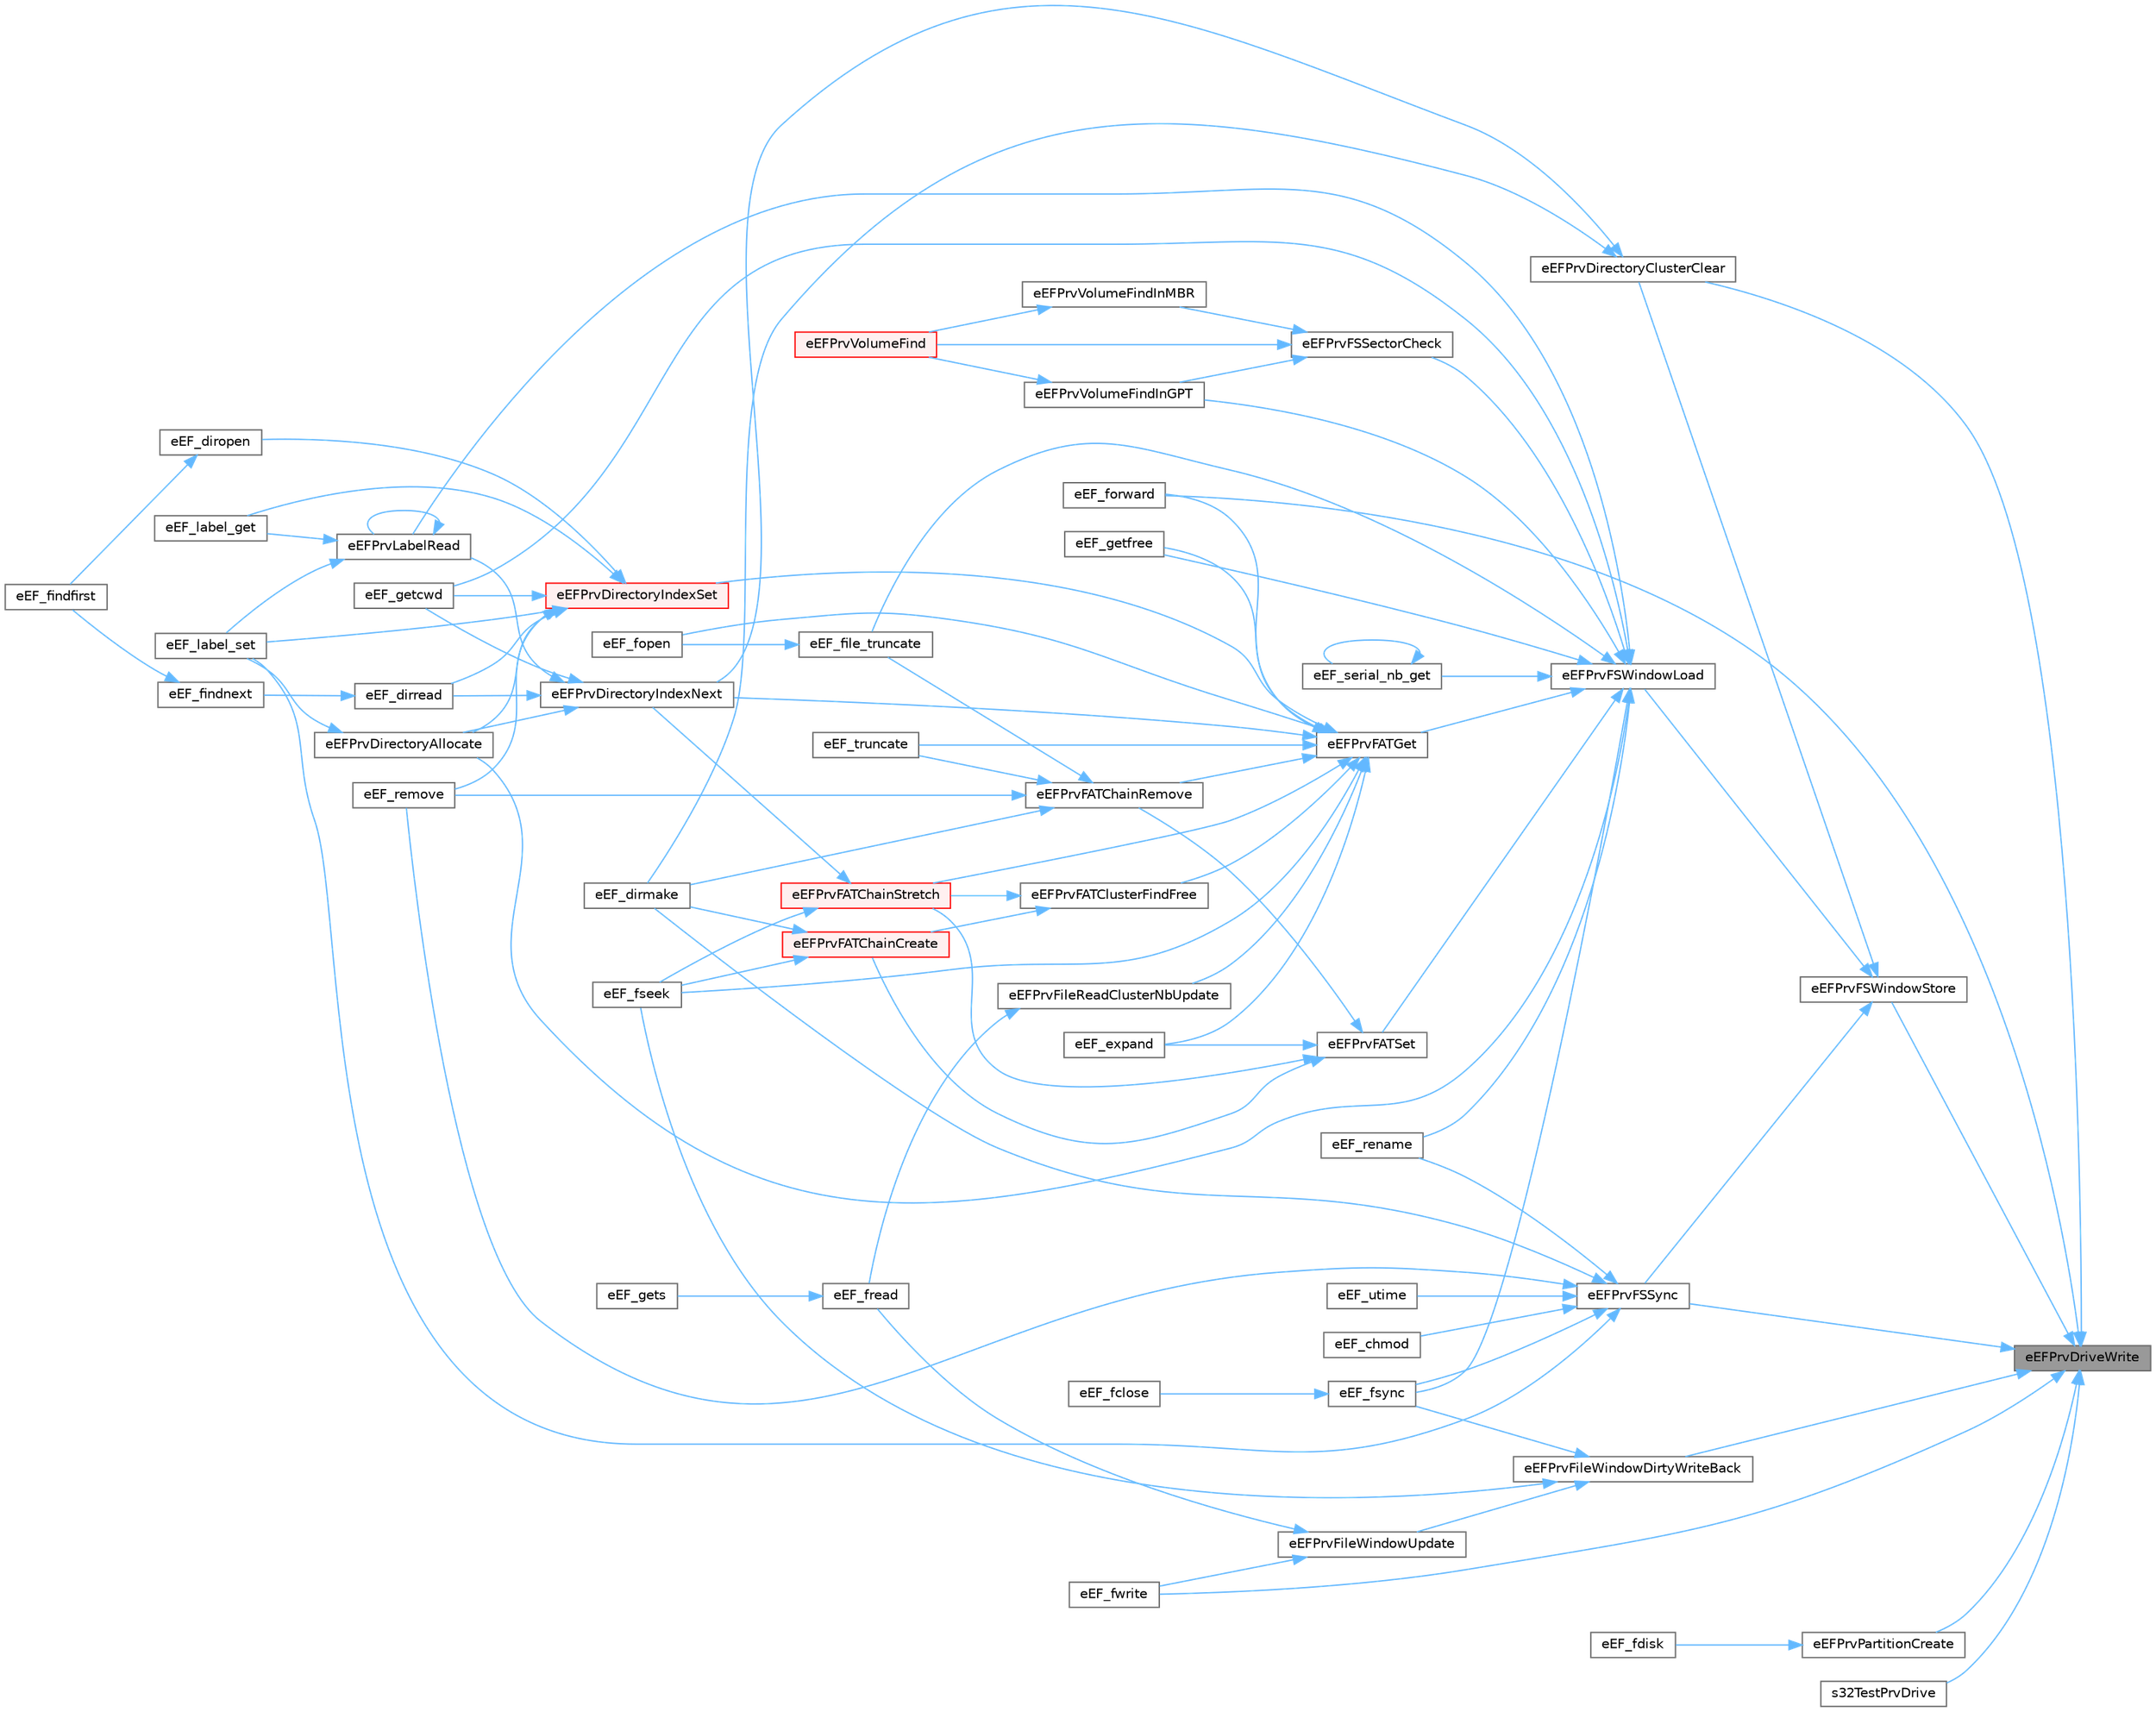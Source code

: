 digraph "eEFPrvDriveWrite"
{
 // LATEX_PDF_SIZE
  bgcolor="transparent";
  edge [fontname=Helvetica,fontsize=10,labelfontname=Helvetica,labelfontsize=10];
  node [fontname=Helvetica,fontsize=10,shape=box,height=0.2,width=0.4];
  rankdir="RL";
  Node1 [id="Node000001",label="eEFPrvDriveWrite",height=0.2,width=0.4,color="gray40", fillcolor="grey60", style="filled", fontcolor="black",tooltip="Write Sector(s)"];
  Node1 -> Node2 [id="edge1_Node000001_Node000002",dir="back",color="steelblue1",style="solid",tooltip=" "];
  Node2 [id="Node000002",label="eEF_forward",height=0.2,width=0.4,color="grey40", fillcolor="white", style="filled",URL="$ef__forward_8c.html#ab67100687bd53a7199a48f18f5981ba2",tooltip="Forward Data to the Stream Directly."];
  Node1 -> Node3 [id="edge2_Node000001_Node000003",dir="back",color="steelblue1",style="solid",tooltip=" "];
  Node3 [id="Node000003",label="eEF_fwrite",height=0.2,width=0.4,color="grey40", fillcolor="white", style="filled",URL="$ef__fwrite_8c.html#a9bd009ef86041462b3895ae727973726",tooltip="Write File."];
  Node1 -> Node4 [id="edge3_Node000001_Node000004",dir="back",color="steelblue1",style="solid",tooltip=" "];
  Node4 [id="Node000004",label="eEFPrvDirectoryClusterClear",height=0.2,width=0.4,color="grey40", fillcolor="white", style="filled",URL="$ef__prv__directory_8c.html#a16026b77ec45bb5fd089d3a49b1fa171",tooltip="Directory handling - Fill a cluster with zeros."];
  Node4 -> Node5 [id="edge4_Node000004_Node000005",dir="back",color="steelblue1",style="solid",tooltip=" "];
  Node5 [id="Node000005",label="eEF_dirmake",height=0.2,width=0.4,color="grey40", fillcolor="white", style="filled",URL="$ef__dirmake_8c.html#ab556a94bd3323965dc0e82a59694e42c",tooltip="Create a Directory."];
  Node4 -> Node6 [id="edge5_Node000004_Node000006",dir="back",color="steelblue1",style="solid",tooltip=" "];
  Node6 [id="Node000006",label="eEFPrvDirectoryIndexNext",height=0.2,width=0.4,color="grey40", fillcolor="white", style="filled",URL="$ef__prv__directory_8c.html#a32f4e5eef49957f55f23d309b7756ad2",tooltip="Directory handling - Move directory table index next, Do not stretch table."];
  Node6 -> Node7 [id="edge6_Node000006_Node000007",dir="back",color="steelblue1",style="solid",tooltip=" "];
  Node7 [id="Node000007",label="eEF_dirread",height=0.2,width=0.4,color="grey40", fillcolor="white", style="filled",URL="$ef__dirread_8c.html#a6ab1e7b87596e40f8e28053c7e3547b4",tooltip="Read Directory Entries in Sequence."];
  Node7 -> Node8 [id="edge7_Node000007_Node000008",dir="back",color="steelblue1",style="solid",tooltip=" "];
  Node8 [id="Node000008",label="eEF_findnext",height=0.2,width=0.4,color="grey40", fillcolor="white", style="filled",URL="$ef__findnext_8c.html#a41d1f19cc47216c90cf54581e6cddbf8",tooltip="Find Next File."];
  Node8 -> Node9 [id="edge8_Node000008_Node000009",dir="back",color="steelblue1",style="solid",tooltip=" "];
  Node9 [id="Node000009",label="eEF_findfirst",height=0.2,width=0.4,color="grey40", fillcolor="white", style="filled",URL="$ef__findfirst_8c.html#a7aceb1307887217f205b94f9c00872ed",tooltip="Find First File."];
  Node6 -> Node10 [id="edge9_Node000006_Node000010",dir="back",color="steelblue1",style="solid",tooltip=" "];
  Node10 [id="Node000010",label="eEF_getcwd",height=0.2,width=0.4,color="grey40", fillcolor="white", style="filled",URL="$ef__getcwd_8c.html#a5100b2195b9a2c2000eb149671b40d4b",tooltip="Change Current Directory or Current Drive, Get Current Directory."];
  Node6 -> Node11 [id="edge10_Node000006_Node000011",dir="back",color="steelblue1",style="solid",tooltip=" "];
  Node11 [id="Node000011",label="eEFPrvDirectoryAllocate",height=0.2,width=0.4,color="grey40", fillcolor="white", style="filled",URL="$ef__prv__directory_8c.html#af3501080ebaaf80e0c31475115714586",tooltip="Directory handling - Reserve a block of directory entries."];
  Node11 -> Node12 [id="edge11_Node000011_Node000012",dir="back",color="steelblue1",style="solid",tooltip=" "];
  Node12 [id="Node000012",label="eEF_label_set",height=0.2,width=0.4,color="grey40", fillcolor="white", style="filled",URL="$ef__label__set_8c.html#a856cac9d6edece47116c434a8ddbca24",tooltip="Set Volume Label."];
  Node6 -> Node13 [id="edge12_Node000006_Node000013",dir="back",color="steelblue1",style="solid",tooltip=" "];
  Node13 [id="Node000013",label="eEFPrvLabelRead",height=0.2,width=0.4,color="grey40", fillcolor="white", style="filled",URL="$ef__prv__dir__label_8c.html#a4354517543410445d4ac62f4492cef98",tooltip="Read an object from the directory."];
  Node13 -> Node14 [id="edge13_Node000013_Node000014",dir="back",color="steelblue1",style="solid",tooltip=" "];
  Node14 [id="Node000014",label="eEF_label_get",height=0.2,width=0.4,color="grey40", fillcolor="white", style="filled",URL="$ef__label__get_8c.html#aa7aec85efde79b200254b90d0cbb5eba",tooltip="Get Volume Label."];
  Node13 -> Node12 [id="edge14_Node000013_Node000012",dir="back",color="steelblue1",style="solid",tooltip=" "];
  Node13 -> Node13 [id="edge15_Node000013_Node000013",dir="back",color="steelblue1",style="solid",tooltip=" "];
  Node1 -> Node15 [id="edge16_Node000001_Node000015",dir="back",color="steelblue1",style="solid",tooltip=" "];
  Node15 [id="Node000015",label="eEFPrvFileWindowDirtyWriteBack",height=0.2,width=0.4,color="grey40", fillcolor="white", style="filled",URL="$ef__prv__file__window_8c.html#a8d80031c823719a1e9e5008a7554a6b8",tooltip="Write back sector in window if dirty and clear flag."];
  Node15 -> Node16 [id="edge17_Node000015_Node000016",dir="back",color="steelblue1",style="solid",tooltip=" "];
  Node16 [id="Node000016",label="eEF_fseek",height=0.2,width=0.4,color="grey40", fillcolor="white", style="filled",URL="$ef__fseek__old_8c.html#a5e7928437d0ea2008e3eaf7a1272baf7",tooltip="Seek File Read/Write Pointer."];
  Node15 -> Node17 [id="edge18_Node000015_Node000017",dir="back",color="steelblue1",style="solid",tooltip=" "];
  Node17 [id="Node000017",label="eEF_fsync",height=0.2,width=0.4,color="grey40", fillcolor="white", style="filled",URL="$ef__fsync_8c.html#a72825fa44cbef57de4ec1f0602071030",tooltip="Synchronize the File."];
  Node17 -> Node18 [id="edge19_Node000017_Node000018",dir="back",color="steelblue1",style="solid",tooltip=" "];
  Node18 [id="Node000018",label="eEF_fclose",height=0.2,width=0.4,color="grey40", fillcolor="white", style="filled",URL="$ef__fclose_8c.html#ab6cfd737473e964d6811f409e01e6d74",tooltip="Close File."];
  Node15 -> Node19 [id="edge20_Node000015_Node000019",dir="back",color="steelblue1",style="solid",tooltip=" "];
  Node19 [id="Node000019",label="eEFPrvFileWindowUpdate",height=0.2,width=0.4,color="grey40", fillcolor="white", style="filled",URL="$ef__prv__file__window_8c.html#a24cd63a5b251b149246999df2d31bfeb",tooltip="Update file window with new sector."];
  Node19 -> Node20 [id="edge21_Node000019_Node000020",dir="back",color="steelblue1",style="solid",tooltip=" "];
  Node20 [id="Node000020",label="eEF_fread",height=0.2,width=0.4,color="grey40", fillcolor="white", style="filled",URL="$ef__fread_8c.html#a8b4e1799fe5320dcea6e82b074538024",tooltip="Read File."];
  Node20 -> Node21 [id="edge22_Node000020_Node000021",dir="back",color="steelblue1",style="solid",tooltip=" "];
  Node21 [id="Node000021",label="eEF_gets",height=0.2,width=0.4,color="grey40", fillcolor="white", style="filled",URL="$ef__strfunc_8c.html#abdd72cc9fffc21c09831f99726954e48",tooltip="Get a String from the File."];
  Node19 -> Node3 [id="edge23_Node000019_Node000003",dir="back",color="steelblue1",style="solid",tooltip=" "];
  Node1 -> Node22 [id="edge24_Node000001_Node000022",dir="back",color="steelblue1",style="solid",tooltip=" "];
  Node22 [id="Node000022",label="eEFPrvFSSync",height=0.2,width=0.4,color="grey40", fillcolor="white", style="filled",URL="$ef__prv__fs__window_8c.html#aa67c0b5a570ce915557e580e6c0ee3c8",tooltip="Synchronize filesystem and data on the storage."];
  Node22 -> Node23 [id="edge25_Node000022_Node000023",dir="back",color="steelblue1",style="solid",tooltip=" "];
  Node23 [id="Node000023",label="eEF_chmod",height=0.2,width=0.4,color="grey40", fillcolor="white", style="filled",URL="$ef__chmod_8c.html#a0f6f5314abe7d6e8b291c719898c80dc",tooltip="Change Attribute."];
  Node22 -> Node5 [id="edge26_Node000022_Node000005",dir="back",color="steelblue1",style="solid",tooltip=" "];
  Node22 -> Node17 [id="edge27_Node000022_Node000017",dir="back",color="steelblue1",style="solid",tooltip=" "];
  Node22 -> Node12 [id="edge28_Node000022_Node000012",dir="back",color="steelblue1",style="solid",tooltip=" "];
  Node22 -> Node24 [id="edge29_Node000022_Node000024",dir="back",color="steelblue1",style="solid",tooltip=" "];
  Node24 [id="Node000024",label="eEF_remove",height=0.2,width=0.4,color="grey40", fillcolor="white", style="filled",URL="$ef__remove_8c.html#ab39525454269d54fb689e44083eaead4",tooltip="Delete a File/Directory."];
  Node22 -> Node25 [id="edge30_Node000022_Node000025",dir="back",color="steelblue1",style="solid",tooltip=" "];
  Node25 [id="Node000025",label="eEF_rename",height=0.2,width=0.4,color="grey40", fillcolor="white", style="filled",URL="$ef__rename_8c.html#a0ee722cb0b7b38191ee8cd6be1c153f1",tooltip="Rename a File/Directory."];
  Node22 -> Node26 [id="edge31_Node000022_Node000026",dir="back",color="steelblue1",style="solid",tooltip=" "];
  Node26 [id="Node000026",label="eEF_utime",height=0.2,width=0.4,color="grey40", fillcolor="white", style="filled",URL="$ef__utime_8c.html#a0fc69a2bbb3ec1844e16afd82f274fb7",tooltip="Change Timestamp."];
  Node1 -> Node27 [id="edge32_Node000001_Node000027",dir="back",color="steelblue1",style="solid",tooltip=" "];
  Node27 [id="Node000027",label="eEFPrvFSWindowStore",height=0.2,width=0.4,color="grey40", fillcolor="white", style="filled",URL="$ef__prv__fs__window_8c.html#a791d630d91cc407405d6af1b502ed060",tooltip="Store disk access window in the filesystem object."];
  Node27 -> Node4 [id="edge33_Node000027_Node000004",dir="back",color="steelblue1",style="solid",tooltip=" "];
  Node27 -> Node22 [id="edge34_Node000027_Node000022",dir="back",color="steelblue1",style="solid",tooltip=" "];
  Node27 -> Node28 [id="edge35_Node000027_Node000028",dir="back",color="steelblue1",style="solid",tooltip=" "];
  Node28 [id="Node000028",label="eEFPrvFSWindowLoad",height=0.2,width=0.4,color="grey40", fillcolor="white", style="filled",URL="$ef__prv__fs__window_8c.html#aaa333640bae9bd8d1343ce84759d2057",tooltip="Load disk access window in the filesystem object."];
  Node28 -> Node29 [id="edge36_Node000028_Node000029",dir="back",color="steelblue1",style="solid",tooltip=" "];
  Node29 [id="Node000029",label="eEF_file_truncate",height=0.2,width=0.4,color="grey40", fillcolor="white", style="filled",URL="$ef__fopen_8c.html#aa6772ebd16f9aab98600d1b8d8a3f2bc",tooltip="Truncate a File on opening."];
  Node29 -> Node30 [id="edge37_Node000029_Node000030",dir="back",color="steelblue1",style="solid",tooltip=" "];
  Node30 [id="Node000030",label="eEF_fopen",height=0.2,width=0.4,color="grey40", fillcolor="white", style="filled",URL="$ef__fopen_8c.html#a3638933cd54650925407d85074bf176c",tooltip="Open or Create a File."];
  Node28 -> Node17 [id="edge38_Node000028_Node000017",dir="back",color="steelblue1",style="solid",tooltip=" "];
  Node28 -> Node10 [id="edge39_Node000028_Node000010",dir="back",color="steelblue1",style="solid",tooltip=" "];
  Node28 -> Node31 [id="edge40_Node000028_Node000031",dir="back",color="steelblue1",style="solid",tooltip=" "];
  Node31 [id="Node000031",label="eEF_getfree",height=0.2,width=0.4,color="grey40", fillcolor="white", style="filled",URL="$ef__getfree_8c.html#ada9b7520c9ed07175c06b3ab184b3483",tooltip="Get Number of Free Clusters."];
  Node28 -> Node25 [id="edge41_Node000028_Node000025",dir="back",color="steelblue1",style="solid",tooltip=" "];
  Node28 -> Node32 [id="edge42_Node000028_Node000032",dir="back",color="steelblue1",style="solid",tooltip=" "];
  Node32 [id="Node000032",label="eEF_serial_nb_get",height=0.2,width=0.4,color="grey40", fillcolor="white", style="filled",URL="$ef__serial__nb__get_8c.html#a2754291682f0fd985d6b848d48f73aa1",tooltip="Get Volume Serial Number."];
  Node32 -> Node32 [id="edge43_Node000032_Node000032",dir="back",color="steelblue1",style="solid",tooltip=" "];
  Node28 -> Node11 [id="edge44_Node000028_Node000011",dir="back",color="steelblue1",style="solid",tooltip=" "];
  Node28 -> Node33 [id="edge45_Node000028_Node000033",dir="back",color="steelblue1",style="solid",tooltip=" "];
  Node33 [id="Node000033",label="eEFPrvFATGet",height=0.2,width=0.4,color="grey40", fillcolor="white", style="filled",URL="$ef__prv__fat_8c.html#ab88c9ac6da074aa35e722f918ae73595",tooltip="FAT access - Get value of a FAT entry."];
  Node33 -> Node34 [id="edge46_Node000033_Node000034",dir="back",color="steelblue1",style="solid",tooltip=" "];
  Node34 [id="Node000034",label="eEF_expand",height=0.2,width=0.4,color="grey40", fillcolor="white", style="filled",URL="$ef__expand_8c.html#ace56e53692d5d217767ec04391641b0e",tooltip="Allocate a Contiguous Blocks to the File."];
  Node33 -> Node30 [id="edge47_Node000033_Node000030",dir="back",color="steelblue1",style="solid",tooltip=" "];
  Node33 -> Node2 [id="edge48_Node000033_Node000002",dir="back",color="steelblue1",style="solid",tooltip=" "];
  Node33 -> Node16 [id="edge49_Node000033_Node000016",dir="back",color="steelblue1",style="solid",tooltip=" "];
  Node33 -> Node31 [id="edge50_Node000033_Node000031",dir="back",color="steelblue1",style="solid",tooltip=" "];
  Node33 -> Node35 [id="edge51_Node000033_Node000035",dir="back",color="steelblue1",style="solid",tooltip=" "];
  Node35 [id="Node000035",label="eEF_truncate",height=0.2,width=0.4,color="grey40", fillcolor="white", style="filled",URL="$ef__truncate_8c.html#a1e9e87b247f2c33a2efd9671d904bb54",tooltip="Truncate File."];
  Node33 -> Node6 [id="edge52_Node000033_Node000006",dir="back",color="steelblue1",style="solid",tooltip=" "];
  Node33 -> Node36 [id="edge53_Node000033_Node000036",dir="back",color="steelblue1",style="solid",tooltip=" "];
  Node36 [id="Node000036",label="eEFPrvDirectoryIndexSet",height=0.2,width=0.4,color="red", fillcolor="#FFF0F0", style="filled",URL="$ef__prv__directory_8c.html#a2761497f1de500dc090b4dcfef2c03a1",tooltip="Directory handling - Set directory index."];
  Node36 -> Node37 [id="edge54_Node000036_Node000037",dir="back",color="steelblue1",style="solid",tooltip=" "];
  Node37 [id="Node000037",label="eEF_diropen",height=0.2,width=0.4,color="grey40", fillcolor="white", style="filled",URL="$ef__diropen_8c.html#a2b25ebfd8c4c291ae6b0f888e708d850",tooltip="Create a Directory Object."];
  Node37 -> Node9 [id="edge55_Node000037_Node000009",dir="back",color="steelblue1",style="solid",tooltip=" "];
  Node36 -> Node7 [id="edge56_Node000036_Node000007",dir="back",color="steelblue1",style="solid",tooltip=" "];
  Node36 -> Node10 [id="edge57_Node000036_Node000010",dir="back",color="steelblue1",style="solid",tooltip=" "];
  Node36 -> Node14 [id="edge58_Node000036_Node000014",dir="back",color="steelblue1",style="solid",tooltip=" "];
  Node36 -> Node12 [id="edge59_Node000036_Node000012",dir="back",color="steelblue1",style="solid",tooltip=" "];
  Node36 -> Node24 [id="edge60_Node000036_Node000024",dir="back",color="steelblue1",style="solid",tooltip=" "];
  Node36 -> Node11 [id="edge61_Node000036_Node000011",dir="back",color="steelblue1",style="solid",tooltip=" "];
  Node33 -> Node41 [id="edge62_Node000033_Node000041",dir="back",color="steelblue1",style="solid",tooltip=" "];
  Node41 [id="Node000041",label="eEFPrvFATChainRemove",height=0.2,width=0.4,color="grey40", fillcolor="white", style="filled",URL="$ef__prv__fat_8c.html#af0f336d8bfaeb9b631d19ac5fd92a615",tooltip="FAT handling - Remove a cluster chain."];
  Node41 -> Node5 [id="edge63_Node000041_Node000005",dir="back",color="steelblue1",style="solid",tooltip=" "];
  Node41 -> Node29 [id="edge64_Node000041_Node000029",dir="back",color="steelblue1",style="solid",tooltip=" "];
  Node41 -> Node24 [id="edge65_Node000041_Node000024",dir="back",color="steelblue1",style="solid",tooltip=" "];
  Node41 -> Node35 [id="edge66_Node000041_Node000035",dir="back",color="steelblue1",style="solid",tooltip=" "];
  Node33 -> Node42 [id="edge67_Node000033_Node000042",dir="back",color="steelblue1",style="solid",tooltip=" "];
  Node42 [id="Node000042",label="eEFPrvFATChainStretch",height=0.2,width=0.4,color="red", fillcolor="#FFF0F0", style="filled",URL="$ef__prv__fat_8c.html#aff7c2f11955733c2ab15640eb36887af",tooltip="FAT handling - Crawl or Stretch a chain."];
  Node42 -> Node16 [id="edge68_Node000042_Node000016",dir="back",color="steelblue1",style="solid",tooltip=" "];
  Node42 -> Node6 [id="edge69_Node000042_Node000006",dir="back",color="steelblue1",style="solid",tooltip=" "];
  Node33 -> Node44 [id="edge70_Node000033_Node000044",dir="back",color="steelblue1",style="solid",tooltip=" "];
  Node44 [id="Node000044",label="eEFPrvFATClusterFindFree",height=0.2,width=0.4,color="grey40", fillcolor="white", style="filled",URL="$ef__prv__fat_8c.html#a70c3aa318310567b07fe890e4b69b596",tooltip="FAT access - Find a free cluster."];
  Node44 -> Node45 [id="edge71_Node000044_Node000045",dir="back",color="steelblue1",style="solid",tooltip=" "];
  Node45 [id="Node000045",label="eEFPrvFATChainCreate",height=0.2,width=0.4,color="red", fillcolor="#FFF0F0", style="filled",URL="$ef__prv__fat_8c.html#a6361e8245cb3dcc575783f285ca8a62a",tooltip="FAT handling - Create a new chain."];
  Node45 -> Node5 [id="edge72_Node000045_Node000005",dir="back",color="steelblue1",style="solid",tooltip=" "];
  Node45 -> Node16 [id="edge73_Node000045_Node000016",dir="back",color="steelblue1",style="solid",tooltip=" "];
  Node44 -> Node42 [id="edge74_Node000044_Node000042",dir="back",color="steelblue1",style="solid",tooltip=" "];
  Node33 -> Node46 [id="edge75_Node000033_Node000046",dir="back",color="steelblue1",style="solid",tooltip=" "];
  Node46 [id="Node000046",label="eEFPrvFileReadClusterNbUpdate",height=0.2,width=0.4,color="grey40", fillcolor="white", style="filled",URL="$ef__fread_8c.html#af093421efdd1ff0df8e7e63c1ab60ecf",tooltip="Update the file structure cluster number for next read access (on cluster crossing)"];
  Node46 -> Node20 [id="edge76_Node000046_Node000020",dir="back",color="steelblue1",style="solid",tooltip=" "];
  Node28 -> Node47 [id="edge77_Node000028_Node000047",dir="back",color="steelblue1",style="solid",tooltip=" "];
  Node47 [id="Node000047",label="eEFPrvFATSet",height=0.2,width=0.4,color="grey40", fillcolor="white", style="filled",URL="$ef__prv__fat_8c.html#a11bf6f786f13bbb41a686b9b1ccc4fe2",tooltip="FAT access - Set value of a FAT entry."];
  Node47 -> Node34 [id="edge78_Node000047_Node000034",dir="back",color="steelblue1",style="solid",tooltip=" "];
  Node47 -> Node45 [id="edge79_Node000047_Node000045",dir="back",color="steelblue1",style="solid",tooltip=" "];
  Node47 -> Node41 [id="edge80_Node000047_Node000041",dir="back",color="steelblue1",style="solid",tooltip=" "];
  Node47 -> Node42 [id="edge81_Node000047_Node000042",dir="back",color="steelblue1",style="solid",tooltip=" "];
  Node28 -> Node48 [id="edge82_Node000028_Node000048",dir="back",color="steelblue1",style="solid",tooltip=" "];
  Node48 [id="Node000048",label="eEFPrvFSSectorCheck",height=0.2,width=0.4,color="grey40", fillcolor="white", style="filled",URL="$ef__prv__volume_8c.html#af05aa78d25558bd9c60d9f79207d477e",tooltip="Load a sector and check if it is an FAT VBR."];
  Node48 -> Node49 [id="edge83_Node000048_Node000049",dir="back",color="steelblue1",style="solid",tooltip=" "];
  Node49 [id="Node000049",label="eEFPrvVolumeFind",height=0.2,width=0.4,color="red", fillcolor="#FFF0F0", style="filled",URL="$ef__prv__volume_8c.html#a0d6f884e5af9b5ea4056975d5e68b7c8",tooltip="Find an FAT volume (It supports only generic partitioning rules, MBR, GPT and SFD)"];
  Node48 -> Node52 [id="edge84_Node000048_Node000052",dir="back",color="steelblue1",style="solid",tooltip=" "];
  Node52 [id="Node000052",label="eEFPrvVolumeFindInGPT",height=0.2,width=0.4,color="grey40", fillcolor="white", style="filled",URL="$ef__prv__volume_8c.html#afc541ae6923e33915f39f767f416714f",tooltip="Find an FAT volume in GPT (It supports only generic partitioning rules, MBR, GPT and SFD)"];
  Node52 -> Node49 [id="edge85_Node000052_Node000049",dir="back",color="steelblue1",style="solid",tooltip=" "];
  Node48 -> Node53 [id="edge86_Node000048_Node000053",dir="back",color="steelblue1",style="solid",tooltip=" "];
  Node53 [id="Node000053",label="eEFPrvVolumeFindInMBR",height=0.2,width=0.4,color="grey40", fillcolor="white", style="filled",URL="$ef__prv__volume_8c.html#a8573ab44dc2a8a3988ebbec34cb72d61",tooltip="Find an FAT volume in MBR (It supports only generic partitioning rules, MBR, GPT and SFD)"];
  Node53 -> Node49 [id="edge87_Node000053_Node000049",dir="back",color="steelblue1",style="solid",tooltip=" "];
  Node28 -> Node13 [id="edge88_Node000028_Node000013",dir="back",color="steelblue1",style="solid",tooltip=" "];
  Node28 -> Node52 [id="edge89_Node000028_Node000052",dir="back",color="steelblue1",style="solid",tooltip=" "];
  Node1 -> Node54 [id="edge90_Node000001_Node000054",dir="back",color="steelblue1",style="solid",tooltip=" "];
  Node54 [id="Node000054",label="eEFPrvPartitionCreate",height=0.2,width=0.4,color="grey40", fillcolor="white", style="filled",URL="$ef__prv__volume_8c.html#a2723076b729b5d734ef8b548fc3a71ba",tooltip="Create partitions on the physical drive."];
  Node54 -> Node55 [id="edge91_Node000054_Node000055",dir="back",color="steelblue1",style="solid",tooltip=" "];
  Node55 [id="Node000055",label="eEF_fdisk",height=0.2,width=0.4,color="grey40", fillcolor="white", style="filled",URL="$ef__fdisk_8c.html#a45e4082b8e052434b2e620c296bdbd67",tooltip="Create Partition Table on the Physical Drive."];
  Node1 -> Node56 [id="edge92_Node000001_Node000056",dir="back",color="steelblue1",style="solid",tooltip=" "];
  Node56 [id="Node000056",label="s32TestPrvDrive",height=0.2,width=0.4,color="grey40", fillcolor="white", style="filled",URL="$ef__test__driver_8c.html#aaef572f2711732b4230e77c3e0eda715",tooltip="Test the SD Card DiskIO functionalities Low level disk I/O module function checker."];
}
